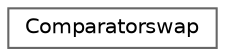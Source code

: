 digraph "Graphical Class Hierarchy"
{
 // LATEX_PDF_SIZE
  bgcolor="transparent";
  edge [fontname=Helvetica,fontsize=10,labelfontname=Helvetica,labelfontsize=10];
  node [fontname=Helvetica,fontsize=10,shape=box,height=0.2,width=0.4];
  rankdir="LR";
  Node0 [id="Node000000",label="Comparatorswap",height=0.2,width=0.4,color="grey40", fillcolor="white", style="filled",URL="$classComparatorswap.html",tooltip=" "];
}
